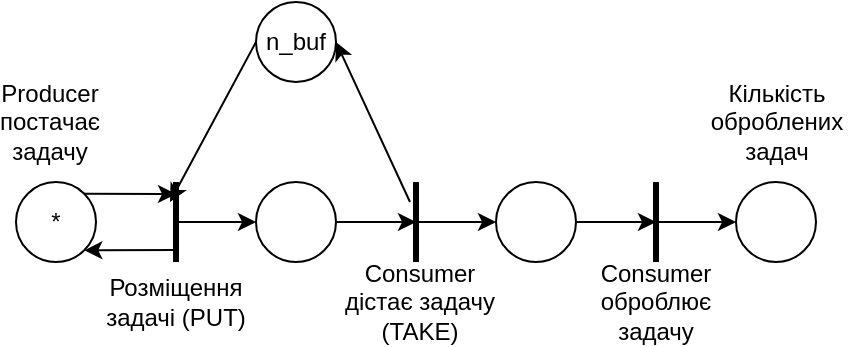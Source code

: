 <mxGraphModel dx="635" dy="467" grid="1" gridSize="10" guides="1" tooltips="1" connect="1" arrows="1" fold="1" page="1" pageScale="1" pageWidth="850" pageHeight="1100" background="#ffffff"><root><mxCell id="0"/><mxCell id="1" parent="0"/><mxCell id="2" value="*" style="ellipse;whiteSpace=wrap;html=1;aspect=fixed;" parent="1" vertex="1"><mxGeometry x="93" y="270" width="40" height="40" as="geometry"/></mxCell><mxCell id="3" value="" style="endArrow=none;html=1;strokeWidth=3;" parent="1" edge="1"><mxGeometry width="50" height="50" relative="1" as="geometry"><mxPoint x="173" y="310" as="sourcePoint"/><mxPoint x="173" y="270" as="targetPoint"/></mxGeometry></mxCell><mxCell id="4" value="" style="endArrow=classic;html=1;exitX=1;exitY=0;" parent="1" source="2" edge="1"><mxGeometry width="50" height="50" relative="1" as="geometry"><mxPoint x="93" y="380" as="sourcePoint"/><mxPoint x="173" y="276" as="targetPoint"/></mxGeometry></mxCell><mxCell id="5" value="" style="endArrow=classic;html=1;entryX=1;entryY=1;" parent="1" target="2" edge="1"><mxGeometry width="50" height="50" relative="1" as="geometry"><mxPoint x="173" y="304" as="sourcePoint"/><mxPoint x="143" y="330" as="targetPoint"/></mxGeometry></mxCell><mxCell id="6" value="" style="endArrow=none;html=1;strokeWidth=3;" parent="1" edge="1"><mxGeometry width="50" height="50" relative="1" as="geometry"><mxPoint x="293" y="310" as="sourcePoint"/><mxPoint x="293" y="270" as="targetPoint"/></mxGeometry></mxCell><mxCell id="7" value="" style="endArrow=none;html=1;strokeWidth=3;" parent="1" edge="1"><mxGeometry width="50" height="50" relative="1" as="geometry"><mxPoint x="413" y="310" as="sourcePoint"/><mxPoint x="413" y="270" as="targetPoint"/></mxGeometry></mxCell><mxCell id="8" value="" style="ellipse;whiteSpace=wrap;html=1;aspect=fixed;" parent="1" vertex="1"><mxGeometry x="213" y="270" width="40" height="40" as="geometry"/></mxCell><mxCell id="9" value="" style="ellipse;whiteSpace=wrap;html=1;aspect=fixed;" parent="1" vertex="1"><mxGeometry x="333" y="270" width="40" height="40" as="geometry"/></mxCell><mxCell id="10" value="" style="ellipse;whiteSpace=wrap;html=1;aspect=fixed;" parent="1" vertex="1"><mxGeometry x="453" y="270" width="40" height="40" as="geometry"/></mxCell><mxCell id="20" value="" style="endArrow=classic;html=1;strokeWidth=1;entryX=0;entryY=0.5;" parent="1" target="8" edge="1"><mxGeometry width="50" height="50" relative="1" as="geometry"><mxPoint x="173" y="290" as="sourcePoint"/><mxPoint x="143" y="330" as="targetPoint"/></mxGeometry></mxCell><mxCell id="21" value="" style="endArrow=classic;html=1;strokeWidth=1;exitX=1;exitY=0.5;" parent="1" source="8" edge="1"><mxGeometry width="50" height="50" relative="1" as="geometry"><mxPoint x="88" y="380" as="sourcePoint"/><mxPoint x="293" y="290" as="targetPoint"/></mxGeometry></mxCell><mxCell id="22" value="" style="endArrow=classic;html=1;strokeWidth=1;entryX=0;entryY=0.5;" parent="1" target="9" edge="1"><mxGeometry width="50" height="50" relative="1" as="geometry"><mxPoint x="293" y="290" as="sourcePoint"/><mxPoint x="143" y="330" as="targetPoint"/></mxGeometry></mxCell><mxCell id="23" value="" style="endArrow=classic;html=1;strokeWidth=1;exitX=1;exitY=0.5;" parent="1" source="9" edge="1"><mxGeometry width="50" height="50" relative="1" as="geometry"><mxPoint x="93" y="380" as="sourcePoint"/><mxPoint x="413" y="290" as="targetPoint"/></mxGeometry></mxCell><mxCell id="24" value="" style="endArrow=classic;html=1;strokeWidth=1;entryX=0;entryY=0.5;" parent="1" target="10" edge="1"><mxGeometry width="50" height="50" relative="1" as="geometry"><mxPoint x="413" y="290" as="sourcePoint"/><mxPoint x="143" y="330" as="targetPoint"/></mxGeometry></mxCell><mxCell id="25" value="Producer постачає задачу" style="text;html=1;strokeColor=none;fillColor=none;align=center;verticalAlign=middle;whiteSpace=wrap;rounded=0;" parent="1" vertex="1"><mxGeometry x="90" y="230" width="40" height="20" as="geometry"/></mxCell><mxCell id="26" value="Розміщення задачі (PUT)" style="text;html=1;strokeColor=none;fillColor=none;align=center;verticalAlign=middle;whiteSpace=wrap;rounded=0;" parent="1" vertex="1"><mxGeometry x="123" y="320" width="100" height="20" as="geometry"/></mxCell><mxCell id="27" value="Consumer дістає задачу (TAKE)" style="text;html=1;strokeColor=none;fillColor=none;align=center;verticalAlign=middle;whiteSpace=wrap;rounded=0;" parent="1" vertex="1"><mxGeometry x="250" y="320" width="90" height="20" as="geometry"/></mxCell><mxCell id="28" value="Consumer оброблює задачу" style="text;html=1;strokeColor=none;fillColor=none;align=center;verticalAlign=middle;whiteSpace=wrap;rounded=0;" parent="1" vertex="1"><mxGeometry x="393" y="320" width="40" height="20" as="geometry"/></mxCell><mxCell id="29" value="Кількість оброблених задач" style="text;html=1;strokeColor=none;fillColor=none;align=center;verticalAlign=middle;whiteSpace=wrap;rounded=0;" parent="1" vertex="1"><mxGeometry x="429" y="230" width="89" height="20" as="geometry"/></mxCell><mxCell id="60" style="edgeStyle=orthogonalEdgeStyle;rounded=0;html=1;exitX=0.25;exitY=0;entryX=0.25;entryY=0;jettySize=auto;orthogonalLoop=1;" edge="1" parent="1" source="29" target="29"><mxGeometry relative="1" as="geometry"/></mxCell><mxCell id="62" value="n_buf" style="ellipse;whiteSpace=wrap;html=1;aspect=fixed;" vertex="1" parent="1"><mxGeometry x="213" y="180" width="40" height="40" as="geometry"/></mxCell><mxCell id="63" value="" style="endArrow=classic;html=1;entryX=1;entryY=0.5;" edge="1" parent="1" target="62"><mxGeometry width="50" height="50" relative="1" as="geometry"><mxPoint x="290" y="280" as="sourcePoint"/><mxPoint x="140" y="370" as="targetPoint"/></mxGeometry></mxCell><mxCell id="64" value="" style="endArrow=classic;html=1;exitX=0;exitY=0.5;" edge="1" parent="1" source="62"><mxGeometry width="50" height="50" relative="1" as="geometry"><mxPoint x="90" y="420" as="sourcePoint"/><mxPoint x="170" y="280" as="targetPoint"/></mxGeometry></mxCell></root></mxGraphModel>